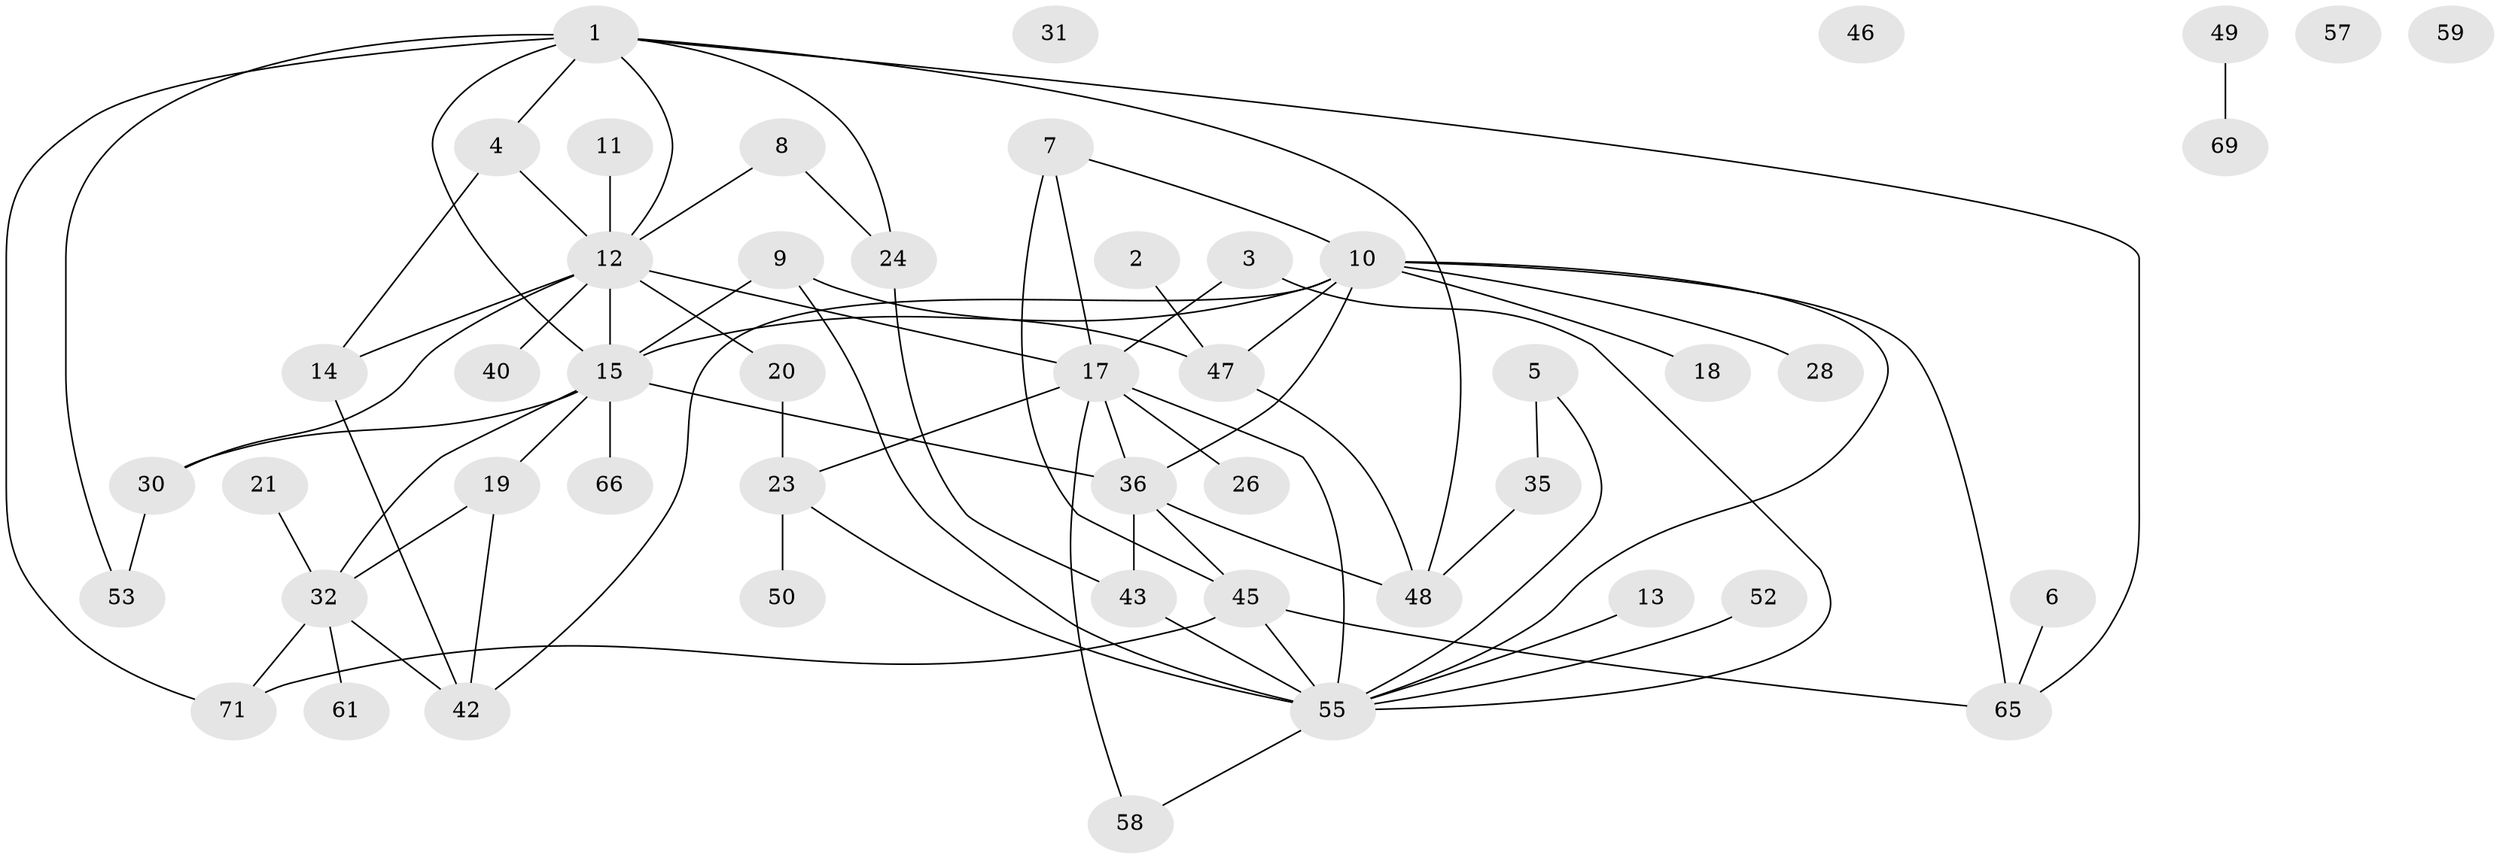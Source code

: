 // original degree distribution, {8: 0.014084507042253521, 1: 0.22535211267605634, 3: 0.23943661971830985, 2: 0.14084507042253522, 4: 0.15492957746478872, 6: 0.07042253521126761, 5: 0.08450704225352113, 0: 0.056338028169014086, 7: 0.014084507042253521}
// Generated by graph-tools (version 1.1) at 2025/16/03/04/25 18:16:44]
// undirected, 49 vertices, 74 edges
graph export_dot {
graph [start="1"]
  node [color=gray90,style=filled];
  1;
  2;
  3 [super="+16"];
  4;
  5;
  6;
  7;
  8;
  9;
  10 [super="+34"];
  11;
  12 [super="+56+29+22+27"];
  13;
  14;
  15 [super="+37+25+54"];
  17 [super="+38+41"];
  18;
  19 [super="+33"];
  20;
  21;
  23;
  24 [super="+44"];
  26;
  28;
  30;
  31;
  32;
  35;
  36 [super="+51"];
  40;
  42 [super="+63+64"];
  43 [super="+60"];
  45;
  46;
  47;
  48;
  49;
  50;
  52;
  53;
  55 [super="+67"];
  57;
  58;
  59;
  61;
  65;
  66;
  69;
  71;
  1 -- 4;
  1 -- 24;
  1 -- 48;
  1 -- 53;
  1 -- 65;
  1 -- 71;
  1 -- 12;
  1 -- 15;
  2 -- 47;
  3 -- 55;
  3 -- 17;
  4 -- 14;
  4 -- 12;
  5 -- 35;
  5 -- 55;
  6 -- 65;
  7 -- 10;
  7 -- 17 [weight=2];
  7 -- 45;
  8 -- 24;
  8 -- 12 [weight=2];
  9 -- 47;
  9 -- 55;
  9 -- 15;
  10 -- 65;
  10 -- 15;
  10 -- 18;
  10 -- 42;
  10 -- 36;
  10 -- 55;
  10 -- 28;
  10 -- 47;
  11 -- 12;
  12 -- 30;
  12 -- 20;
  12 -- 40;
  12 -- 14;
  12 -- 15 [weight=2];
  12 -- 17;
  13 -- 55;
  14 -- 42;
  15 -- 32;
  15 -- 66;
  15 -- 19 [weight=2];
  15 -- 36 [weight=2];
  15 -- 30;
  17 -- 26;
  17 -- 55;
  17 -- 36 [weight=2];
  17 -- 23;
  17 -- 58;
  19 -- 32;
  19 -- 42;
  20 -- 23;
  21 -- 32;
  23 -- 50;
  23 -- 55;
  24 -- 43;
  30 -- 53;
  32 -- 61;
  32 -- 71;
  32 -- 42;
  35 -- 48;
  36 -- 48;
  36 -- 45;
  36 -- 43;
  43 -- 55;
  45 -- 65;
  45 -- 71;
  45 -- 55;
  47 -- 48;
  49 -- 69;
  52 -- 55;
  55 -- 58;
}
